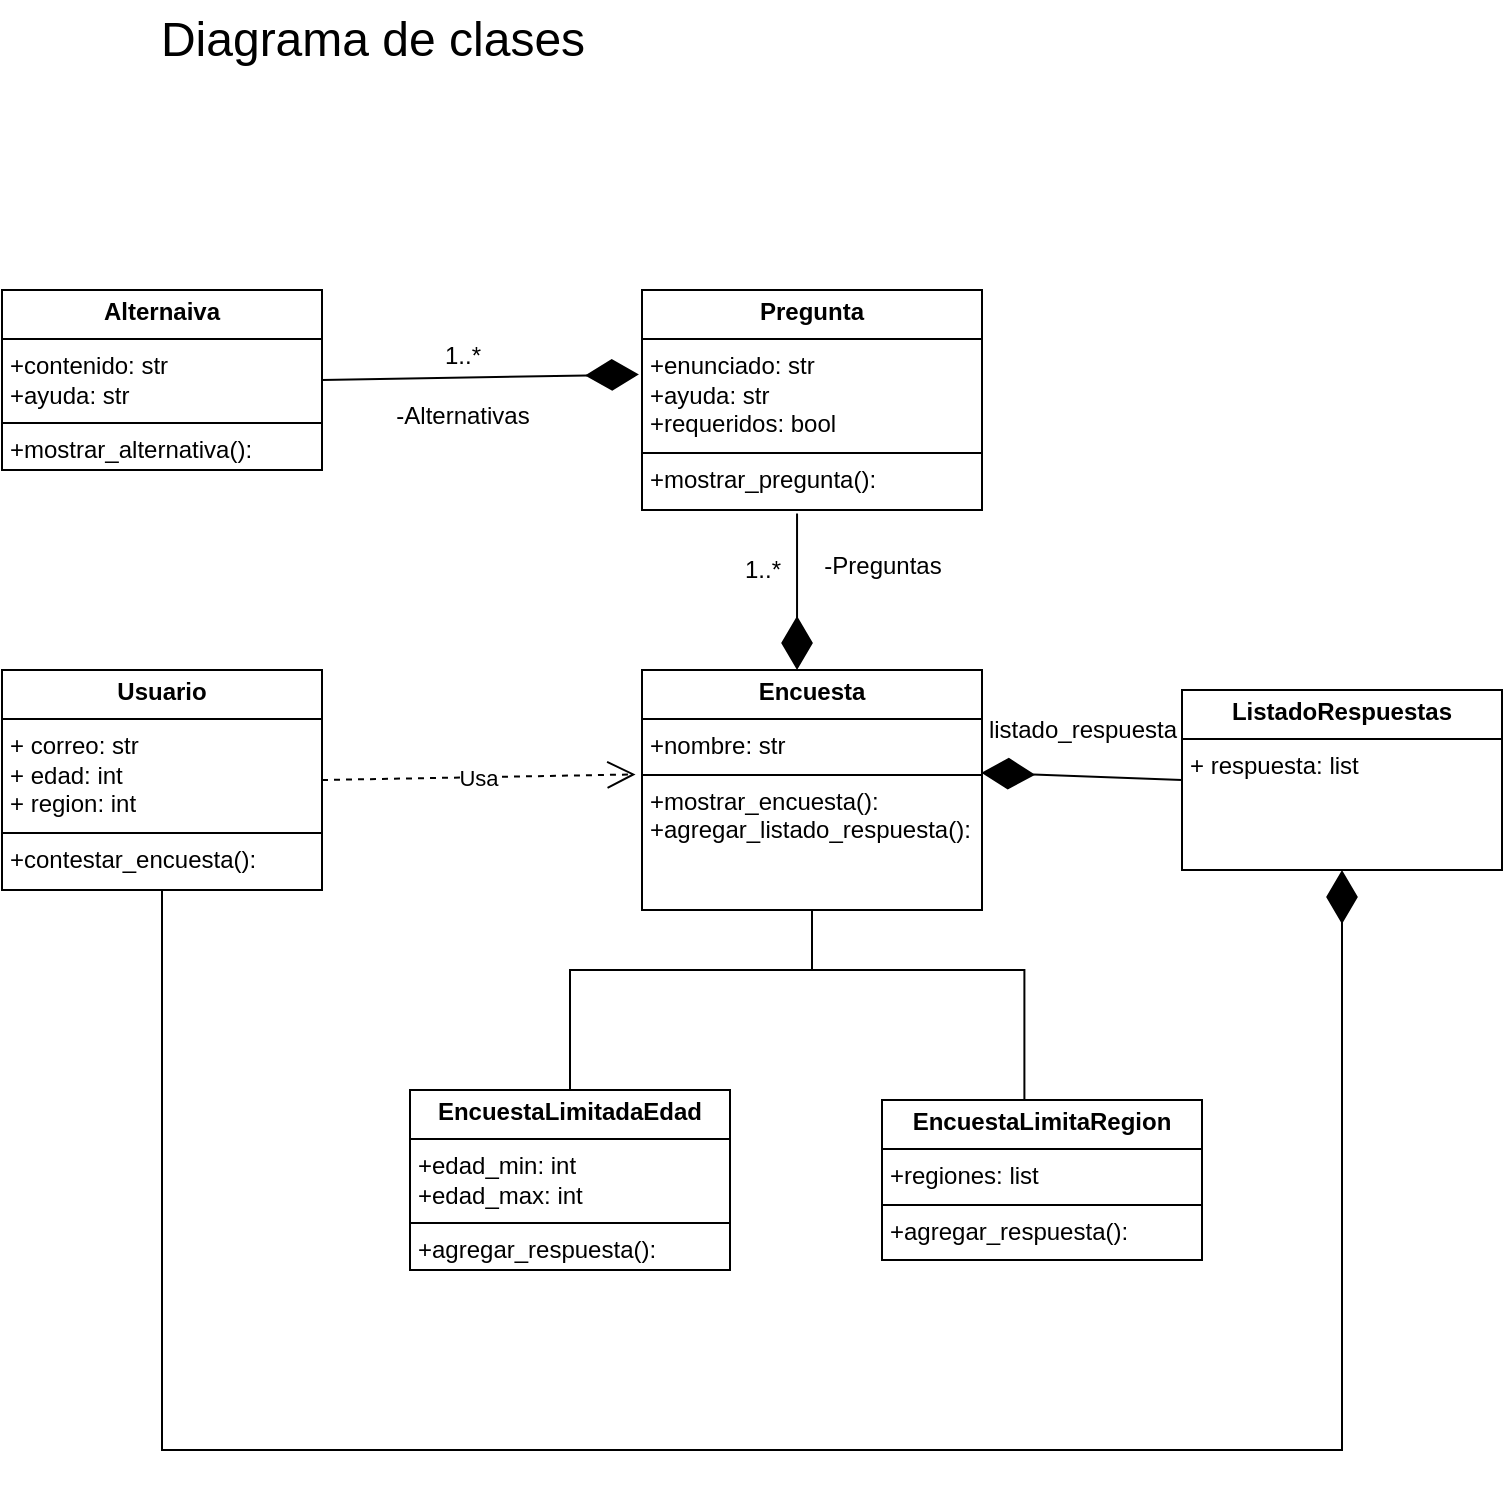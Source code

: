 <mxfile version="24.2.0" type="device">
  <diagram name="Página-1" id="WjwHWbNiyX6BlE-Aln5T">
    <mxGraphModel dx="440" dy="438" grid="1" gridSize="10" guides="1" tooltips="1" connect="1" arrows="1" fold="1" page="1" pageScale="1" pageWidth="827" pageHeight="1169" math="0" shadow="0">
      <root>
        <mxCell id="0" />
        <mxCell id="1" parent="0" />
        <mxCell id="vH6mKPwSYMzQLTSOM2UL-5" value="&lt;p style=&quot;margin:0px;margin-top:4px;text-align:center;&quot;&gt;&lt;b&gt;Alternaiva&lt;/b&gt;&lt;/p&gt;&lt;hr size=&quot;1&quot; style=&quot;border-style:solid;&quot;&gt;&lt;p style=&quot;margin:0px;margin-left:4px;&quot;&gt;+contenido: str&lt;/p&gt;&lt;p style=&quot;margin:0px;margin-left:4px;&quot;&gt;+ayuda: str&lt;/p&gt;&lt;hr size=&quot;1&quot; style=&quot;border-style:solid;&quot;&gt;&lt;p style=&quot;margin:0px;margin-left:4px;&quot;&gt;+mostrar_alternativa():&lt;/p&gt;" style="verticalAlign=top;align=left;overflow=fill;html=1;whiteSpace=wrap;" vertex="1" parent="1">
          <mxGeometry x="50" y="380" width="160" height="90" as="geometry" />
        </mxCell>
        <mxCell id="vH6mKPwSYMzQLTSOM2UL-6" value="&lt;p style=&quot;margin:0px;margin-top:4px;text-align:center;&quot;&gt;&lt;b&gt;Pregunta&lt;/b&gt;&lt;/p&gt;&lt;hr size=&quot;1&quot; style=&quot;border-style:solid;&quot;&gt;&lt;p style=&quot;margin:0px;margin-left:4px;&quot;&gt;+enunciado: str&lt;/p&gt;&lt;p style=&quot;margin:0px;margin-left:4px;&quot;&gt;+ayuda: str&lt;/p&gt;&lt;p style=&quot;margin:0px;margin-left:4px;&quot;&gt;+requeridos: bool&lt;/p&gt;&lt;hr size=&quot;1&quot; style=&quot;border-style:solid;&quot;&gt;&lt;p style=&quot;margin:0px;margin-left:4px;&quot;&gt;+mostrar_pregunta():&lt;/p&gt;" style="verticalAlign=top;align=left;overflow=fill;html=1;whiteSpace=wrap;" vertex="1" parent="1">
          <mxGeometry x="370" y="380" width="170" height="110" as="geometry" />
        </mxCell>
        <mxCell id="vH6mKPwSYMzQLTSOM2UL-9" value="-Alternativas" style="text;html=1;align=center;verticalAlign=middle;resizable=0;points=[];autosize=1;strokeColor=none;fillColor=none;" vertex="1" parent="1">
          <mxGeometry x="235" y="428" width="90" height="30" as="geometry" />
        </mxCell>
        <mxCell id="vH6mKPwSYMzQLTSOM2UL-10" value="&lt;p style=&quot;margin:0px;margin-top:4px;text-align:center;&quot;&gt;&lt;b&gt;Encuesta&lt;/b&gt;&lt;/p&gt;&lt;hr size=&quot;1&quot; style=&quot;border-style:solid;&quot;&gt;&lt;p style=&quot;margin:0px;margin-left:4px;&quot;&gt;+nombre: str&lt;/p&gt;&lt;hr size=&quot;1&quot; style=&quot;border-style:solid;&quot;&gt;&lt;p style=&quot;margin:0px;margin-left:4px;&quot;&gt;+mostrar_encuesta():&amp;nbsp;&lt;/p&gt;&lt;p style=&quot;margin:0px;margin-left:4px;&quot;&gt;+agregar_listado_respuesta():&lt;/p&gt;" style="verticalAlign=top;align=left;overflow=fill;html=1;whiteSpace=wrap;" vertex="1" parent="1">
          <mxGeometry x="370" y="570" width="170" height="120" as="geometry" />
        </mxCell>
        <mxCell id="vH6mKPwSYMzQLTSOM2UL-12" value="-Preguntas&lt;div&gt;&lt;br&gt;&lt;/div&gt;" style="text;html=1;align=center;verticalAlign=middle;resizable=0;points=[];autosize=1;strokeColor=none;fillColor=none;" vertex="1" parent="1">
          <mxGeometry x="450" y="505" width="80" height="40" as="geometry" />
        </mxCell>
        <mxCell id="vH6mKPwSYMzQLTSOM2UL-13" value="" style="endArrow=diamondThin;endFill=1;endSize=24;html=1;rounded=0;exitX=1;exitY=0.5;exitDx=0;exitDy=0;entryX=-0.009;entryY=0.384;entryDx=0;entryDy=0;entryPerimeter=0;" edge="1" parent="1" source="vH6mKPwSYMzQLTSOM2UL-5" target="vH6mKPwSYMzQLTSOM2UL-6">
          <mxGeometry width="160" relative="1" as="geometry">
            <mxPoint x="90" y="323" as="sourcePoint" />
            <mxPoint x="370" y="428" as="targetPoint" />
            <Array as="points" />
          </mxGeometry>
        </mxCell>
        <mxCell id="vH6mKPwSYMzQLTSOM2UL-14" value="1..*" style="text;html=1;align=center;verticalAlign=middle;resizable=0;points=[];autosize=1;strokeColor=none;fillColor=none;" vertex="1" parent="1">
          <mxGeometry x="260" y="398" width="40" height="30" as="geometry" />
        </mxCell>
        <mxCell id="vH6mKPwSYMzQLTSOM2UL-17" value="" style="endArrow=diamondThin;endFill=1;endSize=24;html=1;rounded=0;entryX=0.456;entryY=0;entryDx=0;entryDy=0;entryPerimeter=0;exitX=0.456;exitY=1.016;exitDx=0;exitDy=0;exitPerimeter=0;" edge="1" parent="1" source="vH6mKPwSYMzQLTSOM2UL-6" target="vH6mKPwSYMzQLTSOM2UL-10">
          <mxGeometry width="160" relative="1" as="geometry">
            <mxPoint x="440" y="490" as="sourcePoint" />
            <mxPoint x="490" y="540" as="targetPoint" />
            <Array as="points" />
          </mxGeometry>
        </mxCell>
        <mxCell id="vH6mKPwSYMzQLTSOM2UL-19" value="&lt;div&gt;1..*&lt;/div&gt;" style="text;html=1;align=center;verticalAlign=middle;resizable=0;points=[];autosize=1;strokeColor=none;fillColor=none;" vertex="1" parent="1">
          <mxGeometry x="410" y="505" width="40" height="30" as="geometry" />
        </mxCell>
        <mxCell id="vH6mKPwSYMzQLTSOM2UL-20" value="&lt;p style=&quot;margin:0px;margin-top:4px;text-align:center;&quot;&gt;&lt;b&gt;EncuestaLimitadaEdad&lt;/b&gt;&lt;/p&gt;&lt;hr size=&quot;1&quot; style=&quot;border-style:solid;&quot;&gt;&lt;p style=&quot;margin:0px;margin-left:4px;&quot;&gt;+edad_min: int&lt;/p&gt;&lt;p style=&quot;margin:0px;margin-left:4px;&quot;&gt;+edad_max: int&lt;/p&gt;&lt;hr size=&quot;1&quot; style=&quot;border-style:solid;&quot;&gt;&lt;p style=&quot;margin:0px;margin-left:4px;&quot;&gt;+agregar_respuesta():&amp;nbsp;&lt;/p&gt;" style="verticalAlign=top;align=left;overflow=fill;html=1;whiteSpace=wrap;" vertex="1" parent="1">
          <mxGeometry x="254" y="780" width="160" height="90" as="geometry" />
        </mxCell>
        <mxCell id="vH6mKPwSYMzQLTSOM2UL-21" value="&lt;p style=&quot;margin:0px;margin-top:4px;text-align:center;&quot;&gt;&lt;b&gt;EncuestaLimitaRegion&lt;/b&gt;&lt;/p&gt;&lt;hr size=&quot;1&quot; style=&quot;border-style:solid;&quot;&gt;&lt;p style=&quot;margin:0px;margin-left:4px;&quot;&gt;+regiones: list&lt;/p&gt;&lt;hr size=&quot;1&quot; style=&quot;border-style:solid;&quot;&gt;&lt;p style=&quot;margin:0px;margin-left:4px;&quot;&gt;+agregar_respuesta():&lt;br&gt;&lt;/p&gt;" style="verticalAlign=top;align=left;overflow=fill;html=1;whiteSpace=wrap;" vertex="1" parent="1">
          <mxGeometry x="490" y="785" width="160" height="80" as="geometry" />
        </mxCell>
        <mxCell id="vH6mKPwSYMzQLTSOM2UL-26" value="" style="endArrow=none;html=1;edgeStyle=orthogonalEdgeStyle;rounded=0;exitX=0.5;exitY=1;exitDx=0;exitDy=0;entryX=0.5;entryY=0;entryDx=0;entryDy=0;" edge="1" parent="1" source="vH6mKPwSYMzQLTSOM2UL-10" target="vH6mKPwSYMzQLTSOM2UL-20">
          <mxGeometry relative="1" as="geometry">
            <mxPoint x="330" y="700" as="sourcePoint" />
            <mxPoint x="350" y="750" as="targetPoint" />
            <Array as="points">
              <mxPoint x="455" y="720" />
              <mxPoint x="334" y="720" />
            </Array>
          </mxGeometry>
        </mxCell>
        <mxCell id="vH6mKPwSYMzQLTSOM2UL-29" value="" style="endArrow=none;html=1;edgeStyle=orthogonalEdgeStyle;rounded=0;exitX=0.5;exitY=1;exitDx=0;exitDy=0;entryX=0.445;entryY=-0.005;entryDx=0;entryDy=0;entryPerimeter=0;" edge="1" parent="1" source="vH6mKPwSYMzQLTSOM2UL-10" target="vH6mKPwSYMzQLTSOM2UL-21">
          <mxGeometry relative="1" as="geometry">
            <mxPoint x="330" y="640" as="sourcePoint" />
            <mxPoint x="570" y="780" as="targetPoint" />
            <Array as="points">
              <mxPoint x="455" y="720" />
              <mxPoint x="561" y="720" />
            </Array>
          </mxGeometry>
        </mxCell>
        <mxCell id="vH6mKPwSYMzQLTSOM2UL-37" value="&lt;p style=&quot;margin:0px;margin-top:4px;text-align:center;&quot;&gt;&lt;b&gt;Usuario&lt;/b&gt;&lt;/p&gt;&lt;hr size=&quot;1&quot; style=&quot;border-style:solid;&quot;&gt;&lt;p style=&quot;margin:0px;margin-left:4px;&quot;&gt;+ correo: str&lt;/p&gt;&lt;p style=&quot;margin:0px;margin-left:4px;&quot;&gt;+ edad: int&lt;/p&gt;&lt;p style=&quot;margin:0px;margin-left:4px;&quot;&gt;+ region: int&lt;/p&gt;&lt;hr size=&quot;1&quot; style=&quot;border-style:solid;&quot;&gt;&lt;p style=&quot;margin:0px;margin-left:4px;&quot;&gt;+contestar_encuesta():&amp;nbsp;&lt;/p&gt;" style="verticalAlign=top;align=left;overflow=fill;html=1;whiteSpace=wrap;" vertex="1" parent="1">
          <mxGeometry x="50" y="570" width="160" height="110" as="geometry" />
        </mxCell>
        <mxCell id="vH6mKPwSYMzQLTSOM2UL-38" value="&lt;p style=&quot;margin:0px;margin-top:4px;text-align:center;&quot;&gt;&lt;b&gt;ListadoRespuestas&lt;/b&gt;&lt;/p&gt;&lt;hr size=&quot;1&quot; style=&quot;border-style:solid;&quot;&gt;&lt;p style=&quot;margin:0px;margin-left:4px;&quot;&gt;+ respuesta: list&lt;/p&gt;&lt;p style=&quot;margin:0px;margin-left:4px;&quot;&gt;&lt;br&gt;&lt;/p&gt;" style="verticalAlign=top;align=left;overflow=fill;html=1;whiteSpace=wrap;" vertex="1" parent="1">
          <mxGeometry x="640" y="580" width="160" height="90" as="geometry" />
        </mxCell>
        <mxCell id="vH6mKPwSYMzQLTSOM2UL-39" value="Usa" style="endArrow=open;endSize=12;dashed=1;html=1;rounded=0;exitX=1;exitY=0.5;exitDx=0;exitDy=0;entryX=-0.019;entryY=0.435;entryDx=0;entryDy=0;entryPerimeter=0;" edge="1" parent="1" source="vH6mKPwSYMzQLTSOM2UL-37" target="vH6mKPwSYMzQLTSOM2UL-10">
          <mxGeometry width="160" relative="1" as="geometry">
            <mxPoint x="220" y="620" as="sourcePoint" />
            <mxPoint x="490" y="540" as="targetPoint" />
            <Array as="points" />
          </mxGeometry>
        </mxCell>
        <mxCell id="vH6mKPwSYMzQLTSOM2UL-40" value="" style="endArrow=diamondThin;endFill=1;endSize=24;html=1;rounded=0;entryX=0.998;entryY=0.428;entryDx=0;entryDy=0;entryPerimeter=0;exitX=0;exitY=0.5;exitDx=0;exitDy=0;" edge="1" parent="1" source="vH6mKPwSYMzQLTSOM2UL-38" target="vH6mKPwSYMzQLTSOM2UL-10">
          <mxGeometry width="160" relative="1" as="geometry">
            <mxPoint x="640" y="620" as="sourcePoint" />
            <mxPoint x="540" y="607.5" as="targetPoint" />
          </mxGeometry>
        </mxCell>
        <mxCell id="vH6mKPwSYMzQLTSOM2UL-42" value="listado_respuesta" style="text;html=1;align=center;verticalAlign=middle;resizable=0;points=[];autosize=1;strokeColor=none;fillColor=none;" vertex="1" parent="1">
          <mxGeometry x="530" y="585" width="120" height="30" as="geometry" />
        </mxCell>
        <mxCell id="vH6mKPwSYMzQLTSOM2UL-43" value="" style="endArrow=diamondThin;endFill=1;endSize=24;html=1;rounded=0;entryX=0.5;entryY=1;entryDx=0;entryDy=0;exitX=0.5;exitY=0.998;exitDx=0;exitDy=0;exitPerimeter=0;" edge="1" parent="1" source="vH6mKPwSYMzQLTSOM2UL-37" target="vH6mKPwSYMzQLTSOM2UL-38">
          <mxGeometry width="160" relative="1" as="geometry">
            <mxPoint x="130" y="680" as="sourcePoint" />
            <mxPoint x="730" y="960" as="targetPoint" />
            <Array as="points">
              <mxPoint x="130" y="960" />
              <mxPoint x="720" y="960" />
            </Array>
          </mxGeometry>
        </mxCell>
        <mxCell id="vH6mKPwSYMzQLTSOM2UL-45" value="&lt;font style=&quot;font-size: 24px;&quot;&gt;Diagrama de clases&lt;/font&gt;" style="text;html=1;align=center;verticalAlign=middle;resizable=0;points=[];autosize=1;strokeColor=none;fillColor=none;" vertex="1" parent="1">
          <mxGeometry x="115" y="235" width="240" height="40" as="geometry" />
        </mxCell>
      </root>
    </mxGraphModel>
  </diagram>
</mxfile>
